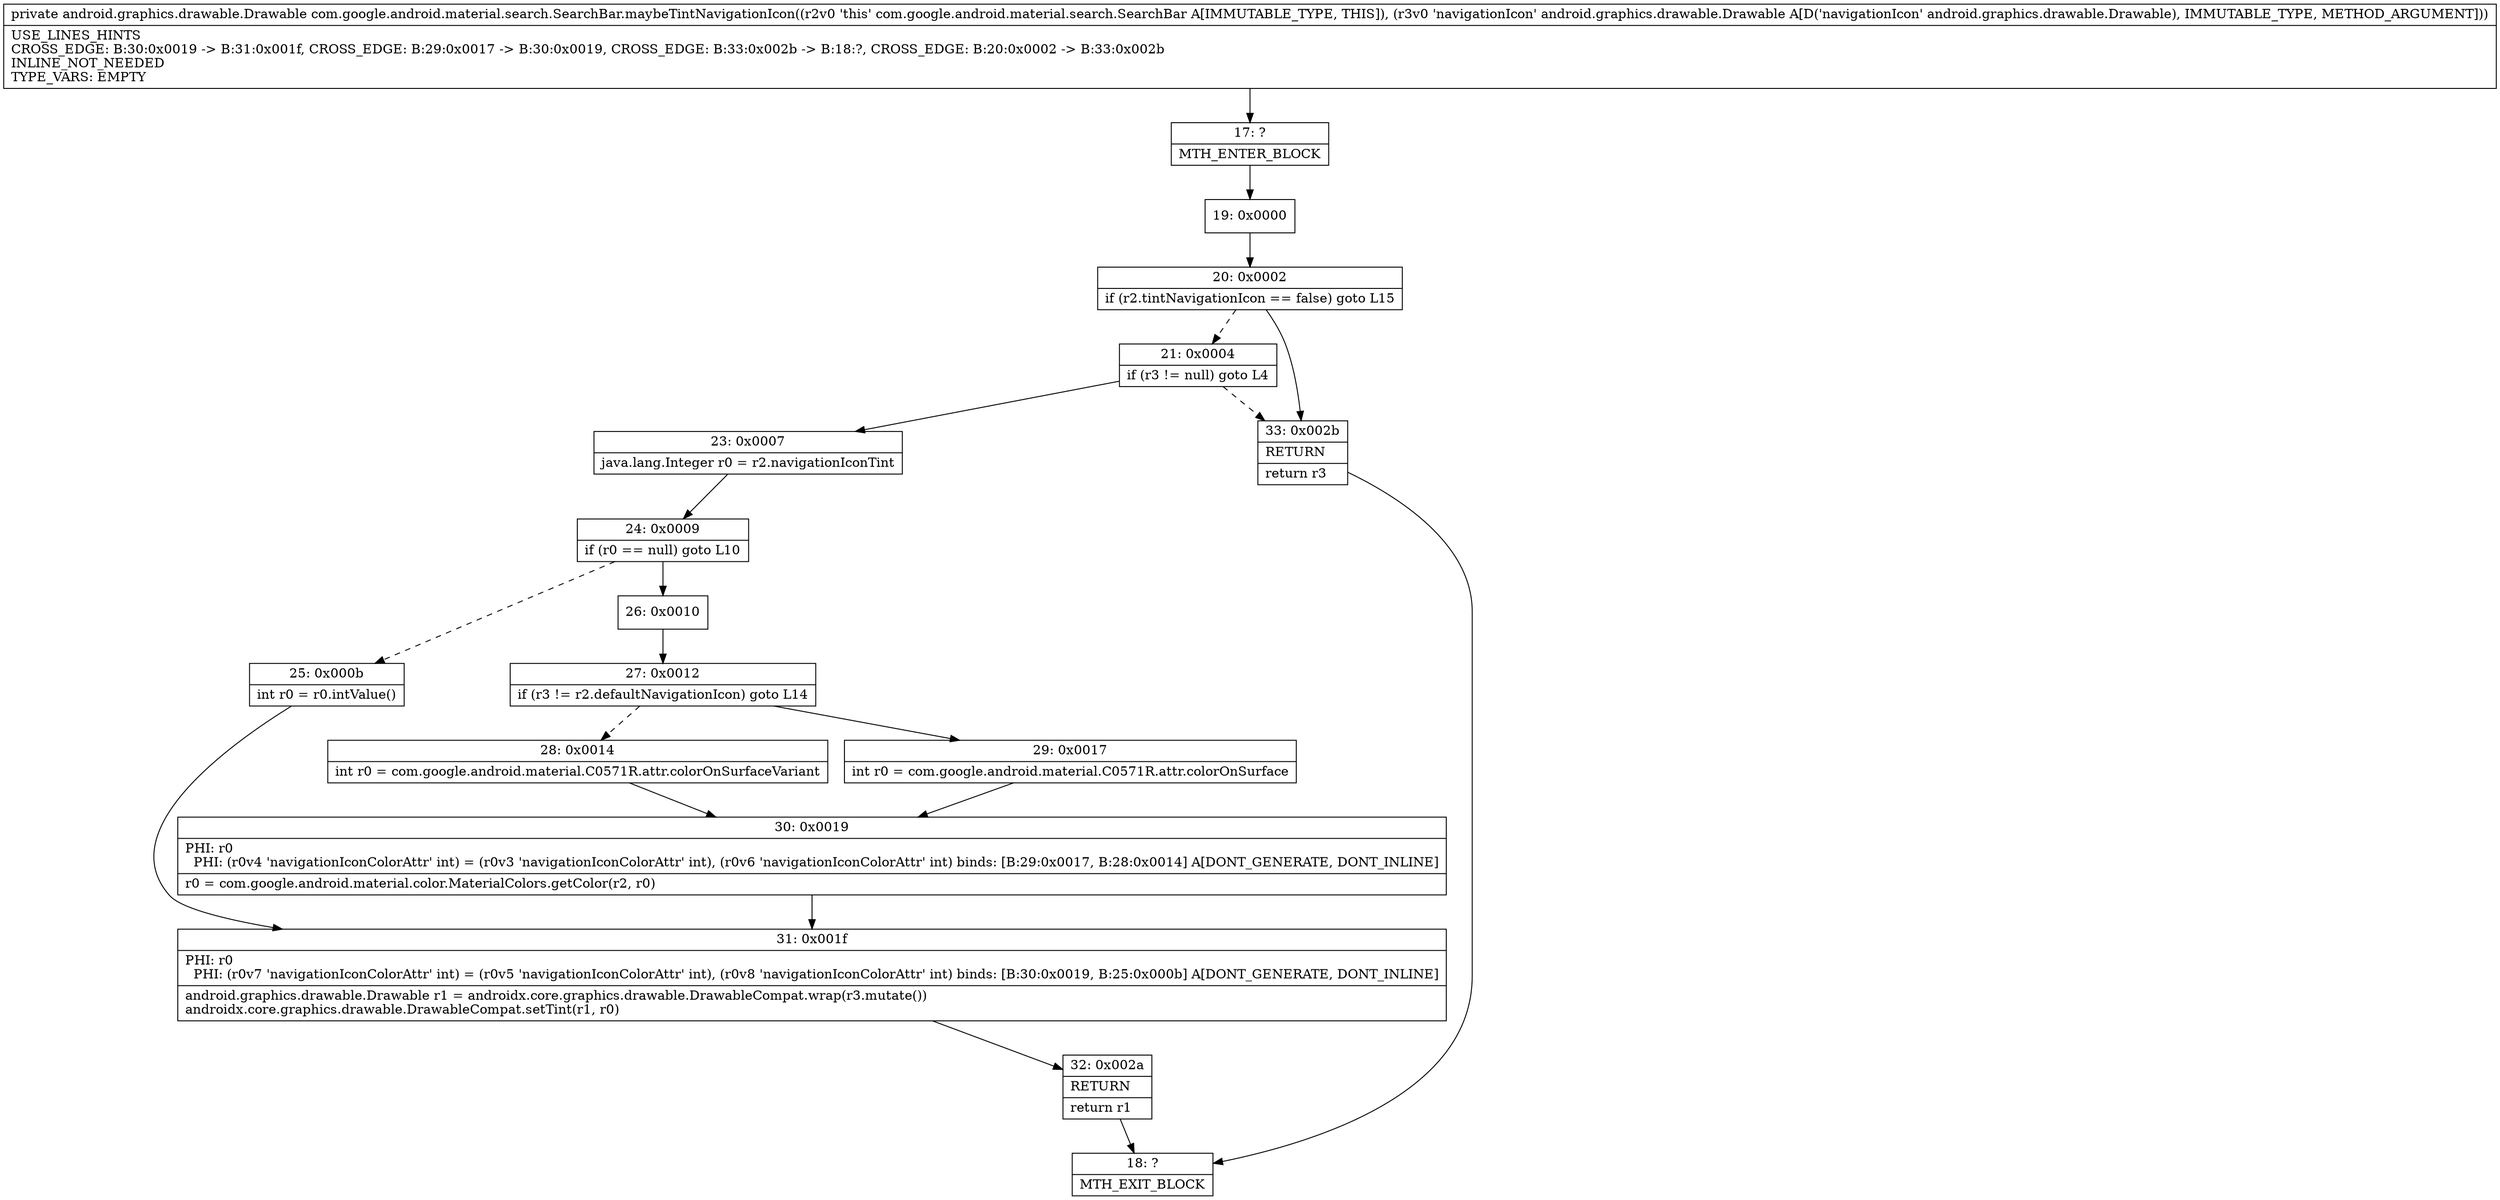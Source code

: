 digraph "CFG forcom.google.android.material.search.SearchBar.maybeTintNavigationIcon(Landroid\/graphics\/drawable\/Drawable;)Landroid\/graphics\/drawable\/Drawable;" {
Node_17 [shape=record,label="{17\:\ ?|MTH_ENTER_BLOCK\l}"];
Node_19 [shape=record,label="{19\:\ 0x0000}"];
Node_20 [shape=record,label="{20\:\ 0x0002|if (r2.tintNavigationIcon == false) goto L15\l}"];
Node_21 [shape=record,label="{21\:\ 0x0004|if (r3 != null) goto L4\l}"];
Node_23 [shape=record,label="{23\:\ 0x0007|java.lang.Integer r0 = r2.navigationIconTint\l}"];
Node_24 [shape=record,label="{24\:\ 0x0009|if (r0 == null) goto L10\l}"];
Node_25 [shape=record,label="{25\:\ 0x000b|int r0 = r0.intValue()\l}"];
Node_31 [shape=record,label="{31\:\ 0x001f|PHI: r0 \l  PHI: (r0v7 'navigationIconColorAttr' int) = (r0v5 'navigationIconColorAttr' int), (r0v8 'navigationIconColorAttr' int) binds: [B:30:0x0019, B:25:0x000b] A[DONT_GENERATE, DONT_INLINE]\l|android.graphics.drawable.Drawable r1 = androidx.core.graphics.drawable.DrawableCompat.wrap(r3.mutate())\landroidx.core.graphics.drawable.DrawableCompat.setTint(r1, r0)\l}"];
Node_32 [shape=record,label="{32\:\ 0x002a|RETURN\l|return r1\l}"];
Node_18 [shape=record,label="{18\:\ ?|MTH_EXIT_BLOCK\l}"];
Node_26 [shape=record,label="{26\:\ 0x0010}"];
Node_27 [shape=record,label="{27\:\ 0x0012|if (r3 != r2.defaultNavigationIcon) goto L14\l}"];
Node_28 [shape=record,label="{28\:\ 0x0014|int r0 = com.google.android.material.C0571R.attr.colorOnSurfaceVariant\l}"];
Node_30 [shape=record,label="{30\:\ 0x0019|PHI: r0 \l  PHI: (r0v4 'navigationIconColorAttr' int) = (r0v3 'navigationIconColorAttr' int), (r0v6 'navigationIconColorAttr' int) binds: [B:29:0x0017, B:28:0x0014] A[DONT_GENERATE, DONT_INLINE]\l|r0 = com.google.android.material.color.MaterialColors.getColor(r2, r0)\l}"];
Node_29 [shape=record,label="{29\:\ 0x0017|int r0 = com.google.android.material.C0571R.attr.colorOnSurface\l}"];
Node_33 [shape=record,label="{33\:\ 0x002b|RETURN\l|return r3\l}"];
MethodNode[shape=record,label="{private android.graphics.drawable.Drawable com.google.android.material.search.SearchBar.maybeTintNavigationIcon((r2v0 'this' com.google.android.material.search.SearchBar A[IMMUTABLE_TYPE, THIS]), (r3v0 'navigationIcon' android.graphics.drawable.Drawable A[D('navigationIcon' android.graphics.drawable.Drawable), IMMUTABLE_TYPE, METHOD_ARGUMENT]))  | USE_LINES_HINTS\lCROSS_EDGE: B:30:0x0019 \-\> B:31:0x001f, CROSS_EDGE: B:29:0x0017 \-\> B:30:0x0019, CROSS_EDGE: B:33:0x002b \-\> B:18:?, CROSS_EDGE: B:20:0x0002 \-\> B:33:0x002b\lINLINE_NOT_NEEDED\lTYPE_VARS: EMPTY\l}"];
MethodNode -> Node_17;Node_17 -> Node_19;
Node_19 -> Node_20;
Node_20 -> Node_21[style=dashed];
Node_20 -> Node_33;
Node_21 -> Node_23;
Node_21 -> Node_33[style=dashed];
Node_23 -> Node_24;
Node_24 -> Node_25[style=dashed];
Node_24 -> Node_26;
Node_25 -> Node_31;
Node_31 -> Node_32;
Node_32 -> Node_18;
Node_26 -> Node_27;
Node_27 -> Node_28[style=dashed];
Node_27 -> Node_29;
Node_28 -> Node_30;
Node_30 -> Node_31;
Node_29 -> Node_30;
Node_33 -> Node_18;
}

